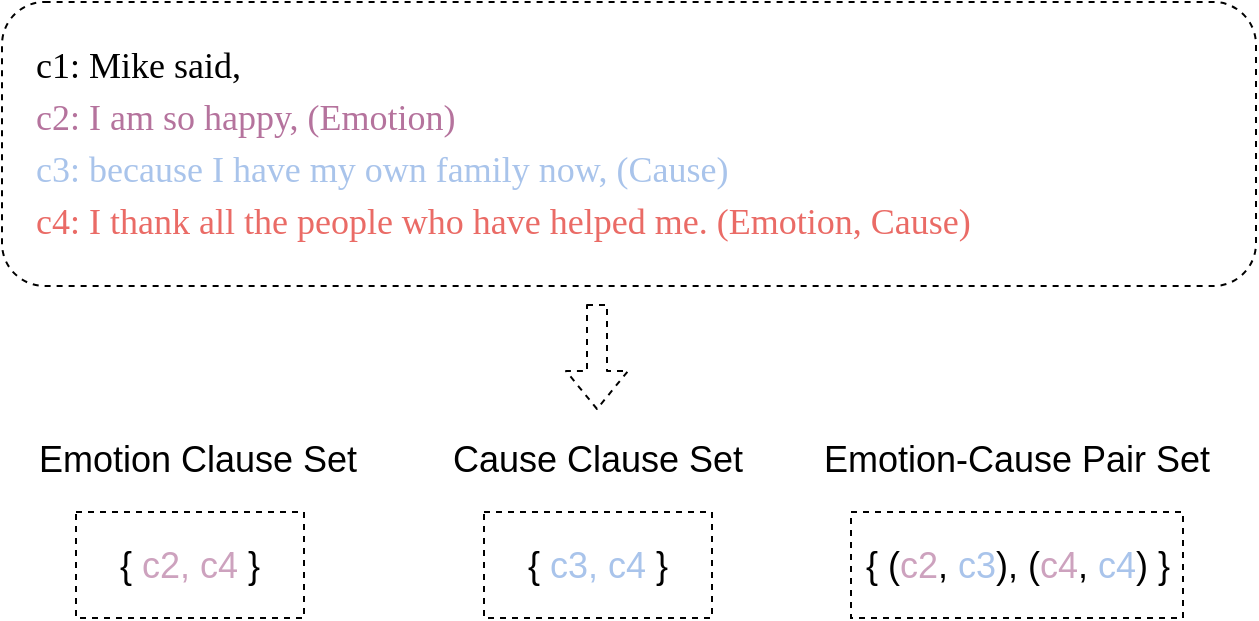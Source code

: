 <mxfile version="14.8.5" type="github">
  <diagram id="4_BCtRtNaMnRbEcq8JJH" name="Page-1">
    <mxGraphModel dx="898" dy="490" grid="0" gridSize="10" guides="1" tooltips="1" connect="1" arrows="1" fold="1" page="1" pageScale="1" pageWidth="827" pageHeight="1169" background="none" math="0" shadow="0">
      <root>
        <mxCell id="0" />
        <mxCell id="1" parent="0" />
        <mxCell id="9JfLr56fLFELNTdt5D4B-2" value="" style="rounded=1;whiteSpace=wrap;html=1;dashed=1;strokeWidth=1;perimeterSpacing=1;" vertex="1" parent="1">
          <mxGeometry x="95" y="48" width="627" height="142" as="geometry" />
        </mxCell>
        <mxCell id="9JfLr56fLFELNTdt5D4B-1" value="&lt;p&gt;&lt;font face=&quot;Verdana&quot; style=&quot;line-height: 200%&quot;&gt;&lt;font style=&quot;font-size: 18px&quot;&gt;c1: Mike said,&lt;br&gt;&lt;/font&gt;&lt;font style=&quot;font-size: 18px&quot;&gt;&lt;font color=&quot;#b5739d&quot;&gt;c2: I am so happy, (Emotion)&lt;/font&gt;&lt;br&gt;&lt;/font&gt;&lt;font style=&quot;font-size: 18px&quot;&gt;&lt;font color=&quot;#a9c4eb&quot;&gt;c3: because I have my own family now, (Cause)&lt;/font&gt;&lt;br&gt;&lt;/font&gt;&lt;font style=&quot;font-size: 18px&quot;&gt;&lt;font color=&quot;#ea6b66&quot;&gt;c4: I thank all the people who have helped me. (Emotion, Cause)&lt;/font&gt;&lt;/font&gt;&lt;br&gt;&lt;/font&gt;&lt;/p&gt;" style="text;html=1;strokeColor=none;fillColor=none;align=left;verticalAlign=middle;whiteSpace=wrap;rounded=0;strokeWidth=9;perimeterSpacing=1;" vertex="1" parent="1">
          <mxGeometry x="110" y="51" width="609.5" height="136" as="geometry" />
        </mxCell>
        <mxCell id="9JfLr56fLFELNTdt5D4B-4" value="&lt;font style=&quot;font-size: 18px&quot;&gt;{&amp;nbsp;&lt;/font&gt;&lt;font style=&quot;font-size: 18px&quot; color=&quot;#cda2be&quot;&gt;c2, c4&amp;nbsp;&lt;/font&gt;&lt;font style=&quot;font-size: 18px&quot;&gt;}&lt;/font&gt;" style="rounded=0;whiteSpace=wrap;html=1;dashed=1;strokeWidth=1;" vertex="1" parent="1">
          <mxGeometry x="132" y="303" width="114" height="53" as="geometry" />
        </mxCell>
        <mxCell id="9JfLr56fLFELNTdt5D4B-5" value="&lt;font style=&quot;font-size: 18px&quot;&gt;Emotion Clause Set&lt;/font&gt;" style="text;html=1;strokeColor=none;fillColor=none;align=center;verticalAlign=middle;whiteSpace=wrap;rounded=0;dashed=1;" vertex="1" parent="1">
          <mxGeometry x="108" y="263" width="170" height="28" as="geometry" />
        </mxCell>
        <mxCell id="9JfLr56fLFELNTdt5D4B-7" value="&lt;font style=&quot;font-size: 18px&quot;&gt;Cause Clause Set&lt;/font&gt;" style="text;html=1;strokeColor=none;fillColor=none;align=center;verticalAlign=middle;whiteSpace=wrap;rounded=0;dashed=1;" vertex="1" parent="1">
          <mxGeometry x="308" y="263" width="170" height="28" as="geometry" />
        </mxCell>
        <mxCell id="9JfLr56fLFELNTdt5D4B-9" value="&lt;font style=&quot;font-size: 18px&quot;&gt;Emotion-Cause Pair Set&lt;/font&gt;" style="text;html=1;strokeColor=none;fillColor=none;align=center;verticalAlign=middle;whiteSpace=wrap;rounded=0;dashed=1;" vertex="1" parent="1">
          <mxGeometry x="488" y="263" width="229" height="28" as="geometry" />
        </mxCell>
        <mxCell id="9JfLr56fLFELNTdt5D4B-12" value="&lt;font style=&quot;font-size: 18px&quot;&gt;{&amp;nbsp;&lt;/font&gt;&lt;font style=&quot;font-size: 18px&quot; color=&quot;#a9c4eb&quot;&gt;c3, c4&amp;nbsp;&lt;/font&gt;&lt;font style=&quot;font-size: 18px&quot;&gt;}&lt;/font&gt;" style="rounded=0;whiteSpace=wrap;html=1;dashed=1;strokeWidth=1;" vertex="1" parent="1">
          <mxGeometry x="336" y="303" width="114" height="53" as="geometry" />
        </mxCell>
        <mxCell id="9JfLr56fLFELNTdt5D4B-13" value="&lt;font style=&quot;font-size: 18px&quot;&gt;{ (&lt;font color=&quot;#cda2be&quot;&gt;c2&lt;/font&gt;, &lt;font color=&quot;#a9c4eb&quot;&gt;c3&lt;/font&gt;), (&lt;font color=&quot;#cda2be&quot;&gt;c4&lt;/font&gt;, &lt;font color=&quot;#a9c4eb&quot;&gt;c4&lt;/font&gt;) }&lt;/font&gt;" style="rounded=0;whiteSpace=wrap;html=1;dashed=1;strokeWidth=1;" vertex="1" parent="1">
          <mxGeometry x="519.5" y="303" width="166" height="53" as="geometry" />
        </mxCell>
        <mxCell id="9JfLr56fLFELNTdt5D4B-15" value="" style="endArrow=classic;html=1;shape=flexArrow;dashed=1;" edge="1" parent="1">
          <mxGeometry width="50" height="50" relative="1" as="geometry">
            <mxPoint x="392.5" y="199" as="sourcePoint" />
            <mxPoint x="392.5" y="252" as="targetPoint" />
          </mxGeometry>
        </mxCell>
      </root>
    </mxGraphModel>
  </diagram>
</mxfile>
